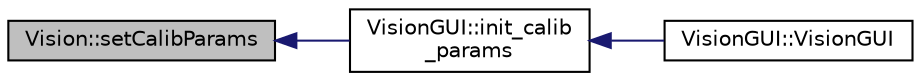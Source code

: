 digraph "Vision::setCalibParams"
{
 // INTERACTIVE_SVG=YES
  edge [fontname="Helvetica",fontsize="10",labelfontname="Helvetica",labelfontsize="10"];
  node [fontname="Helvetica",fontsize="10",shape=record];
  rankdir="LR";
  Node332 [label="Vision::setCalibParams",height=0.2,width=0.4,color="black", fillcolor="grey75", style="filled", fontcolor="black"];
  Node332 -> Node333 [dir="back",color="midnightblue",fontsize="10",style="solid",fontname="Helvetica"];
  Node333 [label="VisionGUI::init_calib\l_params",height=0.2,width=0.4,color="black", fillcolor="white", style="filled",URL="$class_vision_g_u_i.html#a39e2afb8ee3002e43b15758604597c9c",tooltip="Sets initial calibration parameter values shown at interface. "];
  Node333 -> Node334 [dir="back",color="midnightblue",fontsize="10",style="solid",fontname="Helvetica"];
  Node334 [label="VisionGUI::VisionGUI",height=0.2,width=0.4,color="black", fillcolor="white", style="filled",URL="$class_vision_g_u_i.html#ae6e821e61b7cf4e0aada2044a2bd2aca"];
}
